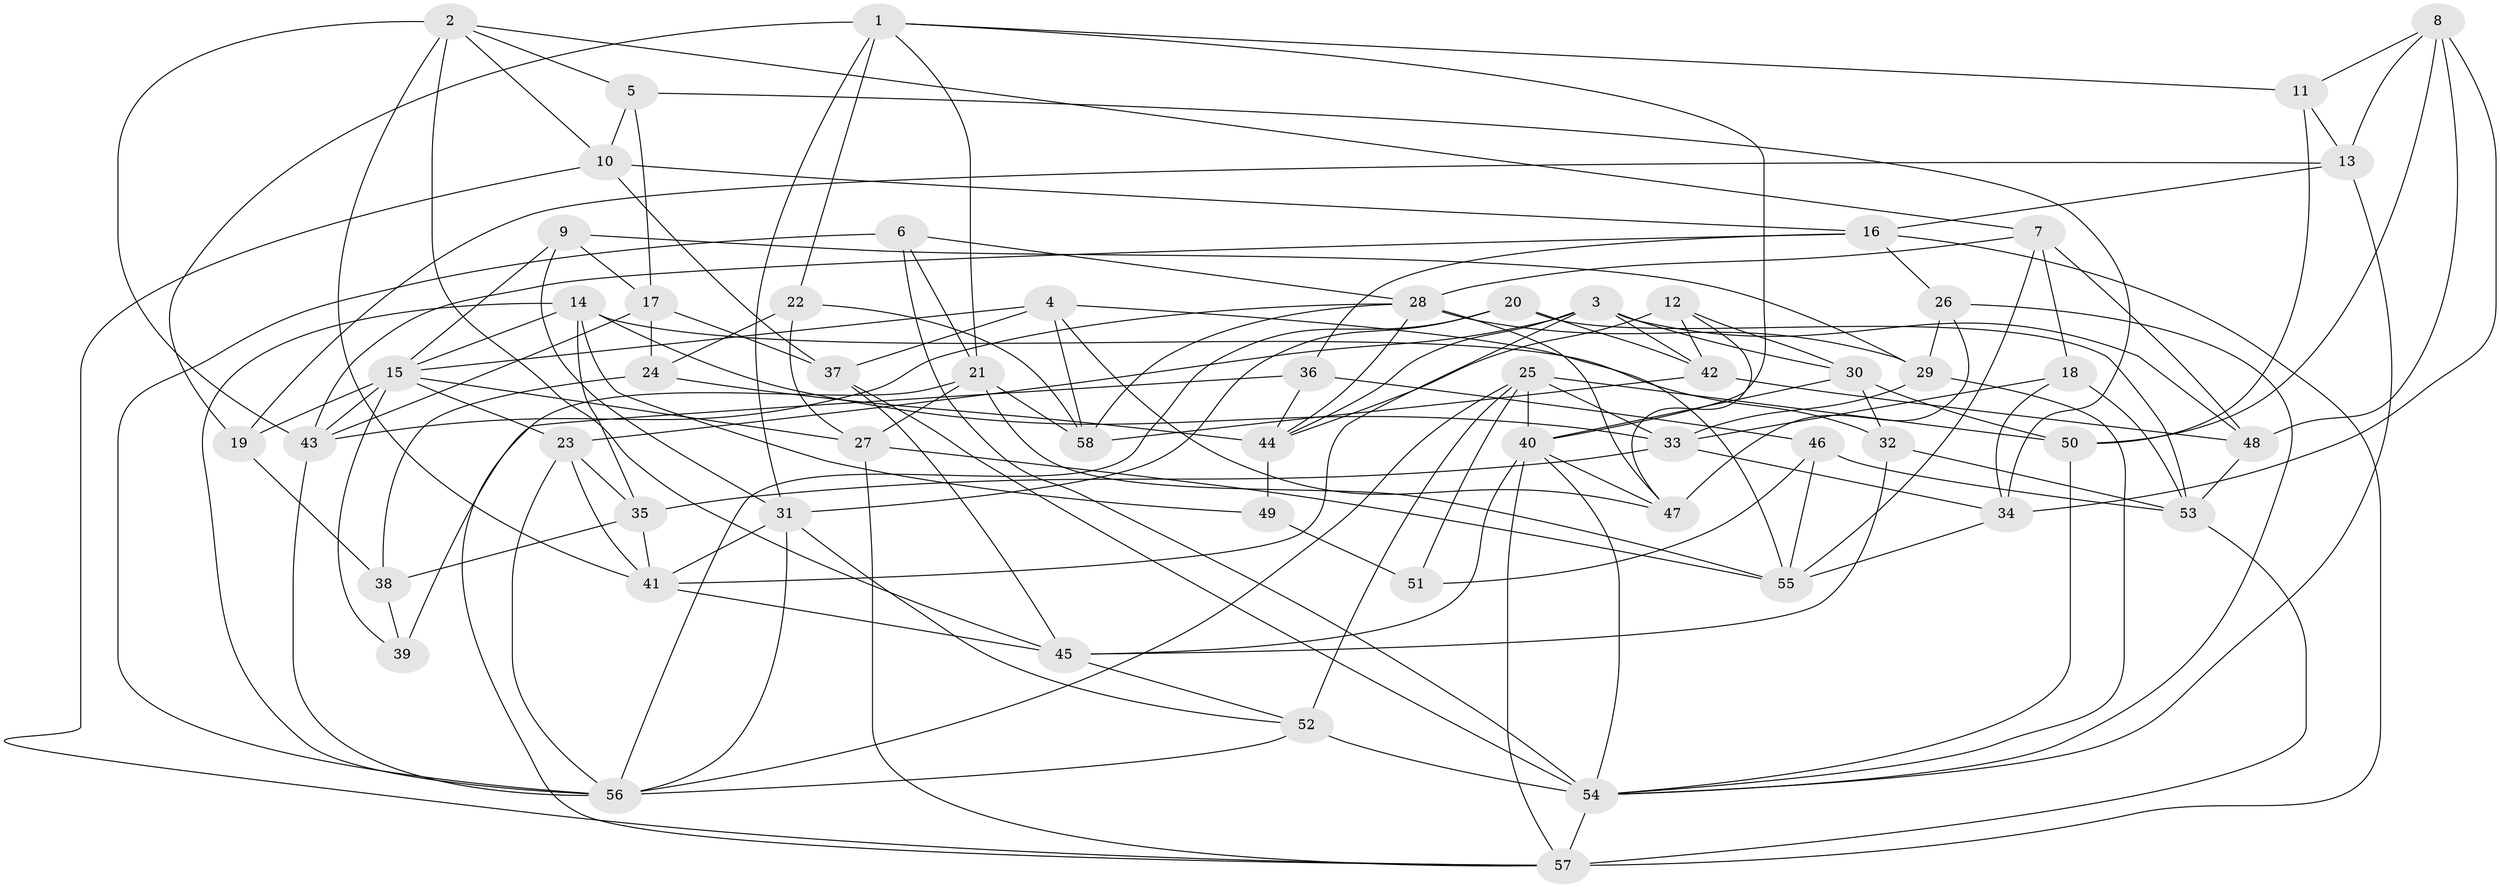 // original degree distribution, {4: 1.0}
// Generated by graph-tools (version 1.1) at 2025/03/03/09/25 03:03:00]
// undirected, 58 vertices, 150 edges
graph export_dot {
graph [start="1"]
  node [color=gray90,style=filled];
  1;
  2;
  3;
  4;
  5;
  6;
  7;
  8;
  9;
  10;
  11;
  12;
  13;
  14;
  15;
  16;
  17;
  18;
  19;
  20;
  21;
  22;
  23;
  24;
  25;
  26;
  27;
  28;
  29;
  30;
  31;
  32;
  33;
  34;
  35;
  36;
  37;
  38;
  39;
  40;
  41;
  42;
  43;
  44;
  45;
  46;
  47;
  48;
  49;
  50;
  51;
  52;
  53;
  54;
  55;
  56;
  57;
  58;
  1 -- 11 [weight=1.0];
  1 -- 19 [weight=1.0];
  1 -- 21 [weight=1.0];
  1 -- 22 [weight=1.0];
  1 -- 31 [weight=1.0];
  1 -- 40 [weight=1.0];
  2 -- 5 [weight=1.0];
  2 -- 7 [weight=1.0];
  2 -- 10 [weight=1.0];
  2 -- 41 [weight=1.0];
  2 -- 43 [weight=1.0];
  2 -- 45 [weight=1.0];
  3 -- 23 [weight=1.0];
  3 -- 30 [weight=1.0];
  3 -- 41 [weight=1.0];
  3 -- 42 [weight=1.0];
  3 -- 44 [weight=1.0];
  3 -- 48 [weight=1.0];
  4 -- 15 [weight=2.0];
  4 -- 37 [weight=1.0];
  4 -- 47 [weight=1.0];
  4 -- 55 [weight=1.0];
  4 -- 58 [weight=1.0];
  5 -- 10 [weight=1.0];
  5 -- 17 [weight=1.0];
  5 -- 34 [weight=1.0];
  6 -- 21 [weight=1.0];
  6 -- 28 [weight=1.0];
  6 -- 54 [weight=1.0];
  6 -- 56 [weight=1.0];
  7 -- 18 [weight=1.0];
  7 -- 28 [weight=1.0];
  7 -- 48 [weight=2.0];
  7 -- 55 [weight=1.0];
  8 -- 11 [weight=1.0];
  8 -- 13 [weight=1.0];
  8 -- 34 [weight=2.0];
  8 -- 48 [weight=1.0];
  8 -- 50 [weight=1.0];
  9 -- 15 [weight=1.0];
  9 -- 17 [weight=1.0];
  9 -- 29 [weight=1.0];
  9 -- 31 [weight=1.0];
  10 -- 16 [weight=1.0];
  10 -- 37 [weight=2.0];
  10 -- 57 [weight=1.0];
  11 -- 13 [weight=1.0];
  11 -- 50 [weight=1.0];
  12 -- 30 [weight=1.0];
  12 -- 42 [weight=1.0];
  12 -- 44 [weight=1.0];
  12 -- 47 [weight=1.0];
  13 -- 16 [weight=1.0];
  13 -- 19 [weight=2.0];
  13 -- 54 [weight=1.0];
  14 -- 15 [weight=1.0];
  14 -- 32 [weight=1.0];
  14 -- 33 [weight=1.0];
  14 -- 35 [weight=1.0];
  14 -- 49 [weight=1.0];
  14 -- 56 [weight=1.0];
  15 -- 19 [weight=1.0];
  15 -- 23 [weight=2.0];
  15 -- 27 [weight=1.0];
  15 -- 39 [weight=1.0];
  15 -- 43 [weight=1.0];
  16 -- 26 [weight=1.0];
  16 -- 36 [weight=1.0];
  16 -- 43 [weight=1.0];
  16 -- 57 [weight=1.0];
  17 -- 24 [weight=2.0];
  17 -- 37 [weight=1.0];
  17 -- 43 [weight=1.0];
  18 -- 33 [weight=1.0];
  18 -- 34 [weight=1.0];
  18 -- 53 [weight=1.0];
  19 -- 38 [weight=2.0];
  20 -- 31 [weight=1.0];
  20 -- 42 [weight=1.0];
  20 -- 53 [weight=1.0];
  20 -- 56 [weight=1.0];
  21 -- 27 [weight=1.0];
  21 -- 55 [weight=1.0];
  21 -- 57 [weight=1.0];
  21 -- 58 [weight=1.0];
  22 -- 24 [weight=2.0];
  22 -- 27 [weight=2.0];
  22 -- 58 [weight=1.0];
  23 -- 35 [weight=1.0];
  23 -- 41 [weight=1.0];
  23 -- 56 [weight=1.0];
  24 -- 38 [weight=1.0];
  24 -- 44 [weight=1.0];
  25 -- 33 [weight=1.0];
  25 -- 40 [weight=1.0];
  25 -- 50 [weight=1.0];
  25 -- 51 [weight=2.0];
  25 -- 52 [weight=2.0];
  25 -- 56 [weight=1.0];
  26 -- 29 [weight=1.0];
  26 -- 47 [weight=1.0];
  26 -- 54 [weight=1.0];
  27 -- 55 [weight=1.0];
  27 -- 57 [weight=1.0];
  28 -- 29 [weight=2.0];
  28 -- 43 [weight=1.0];
  28 -- 44 [weight=1.0];
  28 -- 47 [weight=1.0];
  28 -- 58 [weight=1.0];
  29 -- 33 [weight=1.0];
  29 -- 54 [weight=1.0];
  30 -- 32 [weight=1.0];
  30 -- 40 [weight=1.0];
  30 -- 50 [weight=2.0];
  31 -- 41 [weight=1.0];
  31 -- 52 [weight=1.0];
  31 -- 56 [weight=1.0];
  32 -- 45 [weight=1.0];
  32 -- 53 [weight=1.0];
  33 -- 34 [weight=1.0];
  33 -- 35 [weight=1.0];
  34 -- 55 [weight=1.0];
  35 -- 38 [weight=2.0];
  35 -- 41 [weight=1.0];
  36 -- 39 [weight=2.0];
  36 -- 44 [weight=1.0];
  36 -- 46 [weight=2.0];
  37 -- 45 [weight=1.0];
  37 -- 54 [weight=1.0];
  38 -- 39 [weight=1.0];
  40 -- 45 [weight=1.0];
  40 -- 47 [weight=2.0];
  40 -- 54 [weight=1.0];
  40 -- 57 [weight=1.0];
  41 -- 45 [weight=1.0];
  42 -- 48 [weight=1.0];
  42 -- 58 [weight=2.0];
  43 -- 56 [weight=1.0];
  44 -- 49 [weight=1.0];
  45 -- 52 [weight=1.0];
  46 -- 51 [weight=2.0];
  46 -- 53 [weight=1.0];
  46 -- 55 [weight=1.0];
  48 -- 53 [weight=1.0];
  49 -- 51 [weight=2.0];
  50 -- 54 [weight=1.0];
  52 -- 54 [weight=1.0];
  52 -- 56 [weight=1.0];
  53 -- 57 [weight=1.0];
  54 -- 57 [weight=2.0];
}
